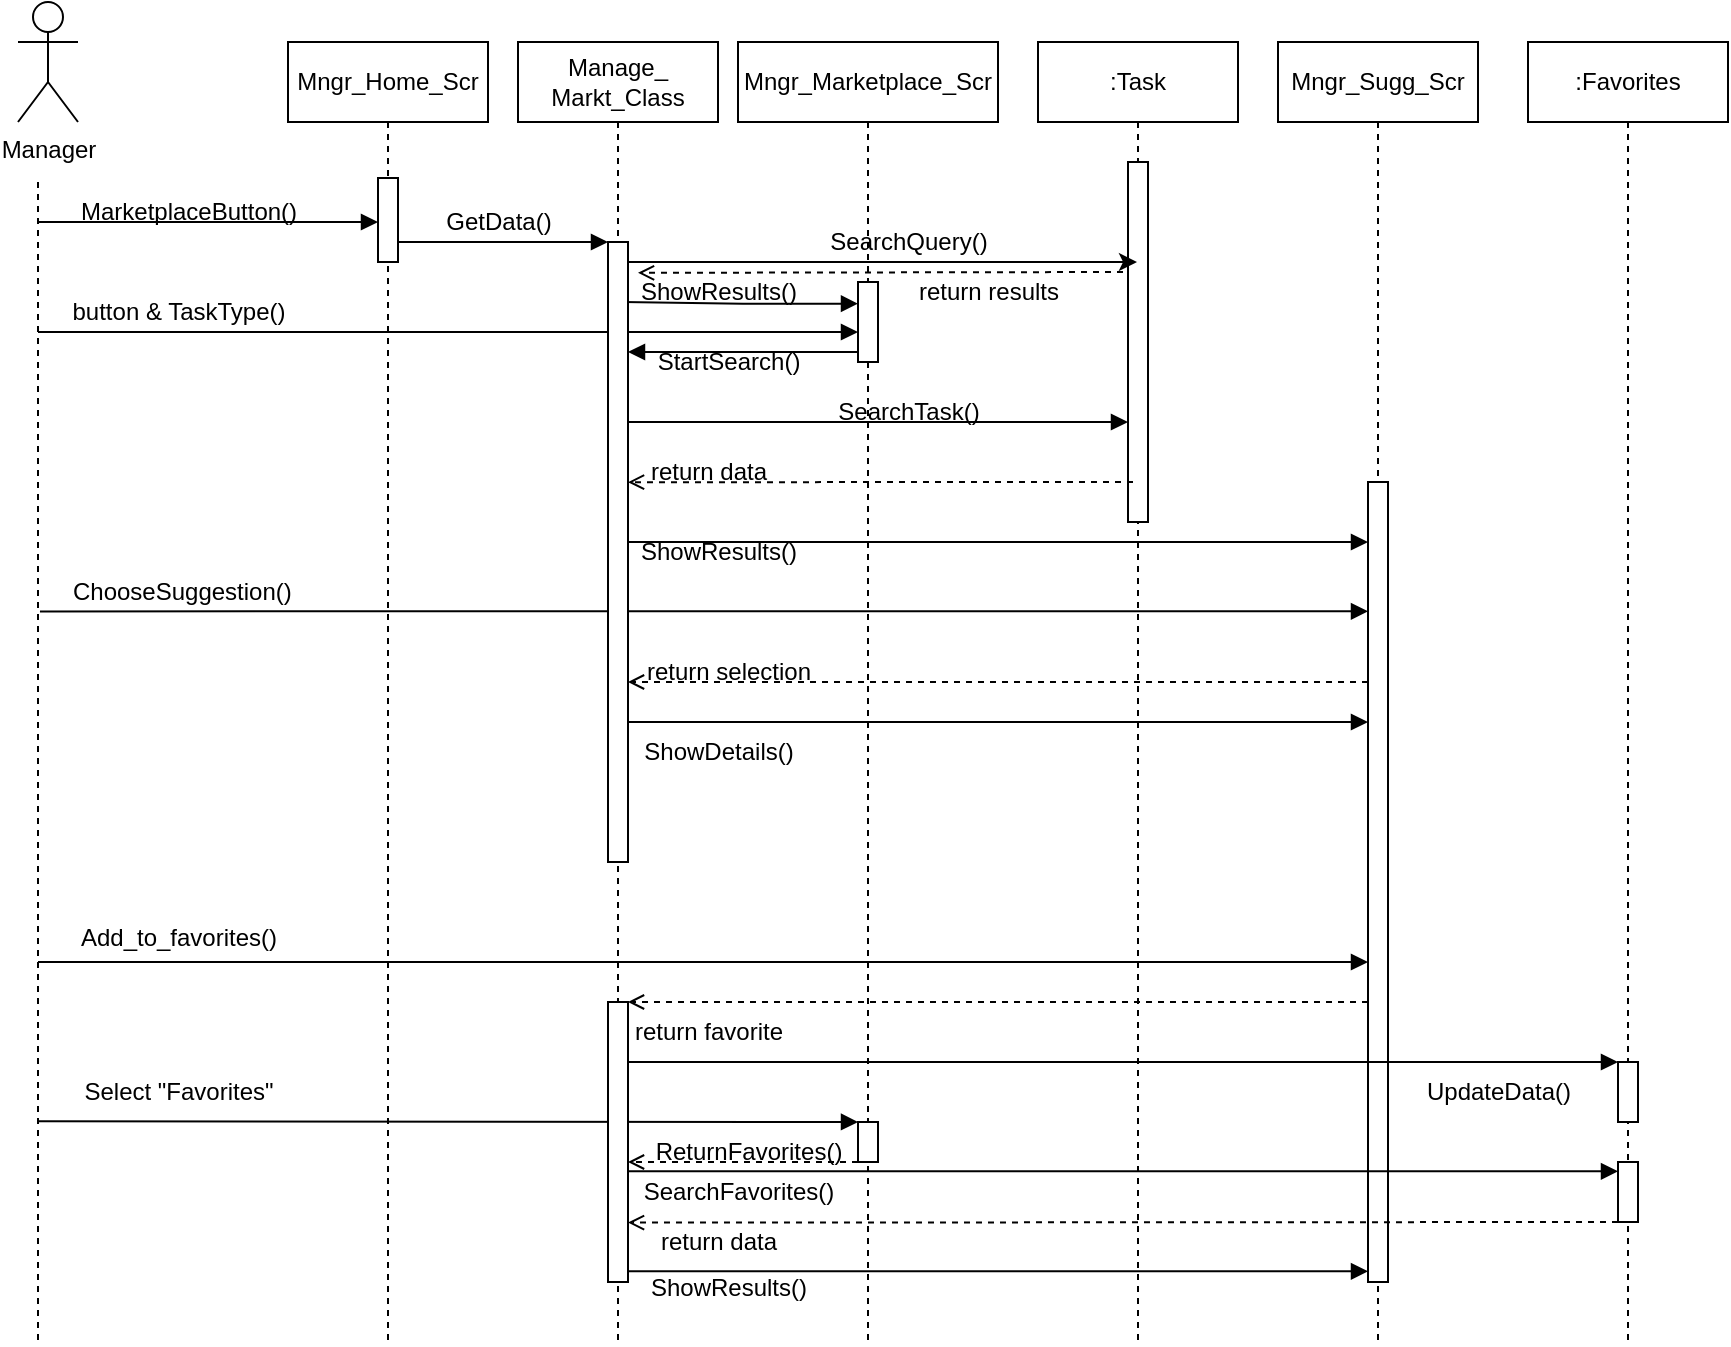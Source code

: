 <mxfile version="27.0.9">
  <diagram name="Page-1" id="2YBvvXClWsGukQMizWep">
    <mxGraphModel dx="701" dy="775" grid="1" gridSize="10" guides="1" tooltips="1" connect="1" arrows="1" fold="1" page="1" pageScale="1" pageWidth="850" pageHeight="1100" math="0" shadow="0">
      <root>
        <mxCell id="0" />
        <mxCell id="1" parent="0" />
        <mxCell id="aM9ryv3xv72pqoxQDRHE-1" value="Mngr_Home_Scr" style="shape=umlLifeline;perimeter=lifelinePerimeter;whiteSpace=wrap;html=1;container=0;dropTarget=0;collapsible=0;recursiveResize=0;outlineConnect=0;portConstraint=eastwest;newEdgeStyle={&quot;edgeStyle&quot;:&quot;elbowEdgeStyle&quot;,&quot;elbow&quot;:&quot;vertical&quot;,&quot;curved&quot;:0,&quot;rounded&quot;:0};" parent="1" vertex="1">
          <mxGeometry x="185" y="40" width="100" height="650" as="geometry" />
        </mxCell>
        <mxCell id="H98rCoK42WbpM3wih2S7-3" value="" style="html=1;points=[[0,0,0,0,0],[0,1,0,0,0],[1,0,0,0,0],[1,1,0,0,0]];perimeter=orthogonalPerimeter;outlineConnect=0;targetShapes=umlLifeline;portConstraint=eastwest;newEdgeStyle={&quot;curved&quot;:0,&quot;rounded&quot;:0};" parent="aM9ryv3xv72pqoxQDRHE-1" vertex="1">
          <mxGeometry x="45" y="68" width="10" height="42" as="geometry" />
        </mxCell>
        <mxCell id="aM9ryv3xv72pqoxQDRHE-5" value="Mngr_&lt;span style=&quot;background-color: transparent; color: light-dark(rgb(0, 0, 0), rgb(255, 255, 255));&quot;&gt;Marketplace_Scr&lt;/span&gt;" style="shape=umlLifeline;perimeter=lifelinePerimeter;whiteSpace=wrap;html=1;container=0;dropTarget=0;collapsible=0;recursiveResize=0;outlineConnect=0;portConstraint=eastwest;newEdgeStyle={&quot;edgeStyle&quot;:&quot;elbowEdgeStyle&quot;,&quot;elbow&quot;:&quot;vertical&quot;,&quot;curved&quot;:0,&quot;rounded&quot;:0};" parent="1" vertex="1">
          <mxGeometry x="410" y="40" width="130" height="650" as="geometry" />
        </mxCell>
        <mxCell id="XpciIUGIXHY3oaiCGFSE-14" value="" style="html=1;points=[[0,0,0,0,5],[0,1,0,0,-5],[1,0,0,0,5],[1,1,0,0,-5]];perimeter=orthogonalPerimeter;outlineConnect=0;targetShapes=umlLifeline;portConstraint=eastwest;newEdgeStyle={&quot;curved&quot;:0,&quot;rounded&quot;:0};" parent="aM9ryv3xv72pqoxQDRHE-5" vertex="1">
          <mxGeometry x="60" y="120" width="10" height="40" as="geometry" />
        </mxCell>
        <mxCell id="XpciIUGIXHY3oaiCGFSE-51" value="" style="html=1;points=[[0,0,0,0,5],[0,1,0,0,-5],[1,0,0,0,5],[1,1,0,0,-5]];perimeter=orthogonalPerimeter;outlineConnect=0;targetShapes=umlLifeline;portConstraint=eastwest;newEdgeStyle={&quot;curved&quot;:0,&quot;rounded&quot;:0};" parent="aM9ryv3xv72pqoxQDRHE-5" vertex="1">
          <mxGeometry x="60" y="540" width="10" height="20" as="geometry" />
        </mxCell>
        <mxCell id="XpciIUGIXHY3oaiCGFSE-1" value="Manager" style="shape=umlActor;verticalLabelPosition=bottom;verticalAlign=top;html=1;outlineConnect=0;" parent="1" vertex="1">
          <mxGeometry x="50" y="20" width="30" height="60" as="geometry" />
        </mxCell>
        <mxCell id="XpciIUGIXHY3oaiCGFSE-4" value="" style="endArrow=none;dashed=1;html=1;rounded=0;" parent="1" edge="1">
          <mxGeometry width="50" height="50" relative="1" as="geometry">
            <mxPoint x="60" y="110" as="sourcePoint" />
            <mxPoint x="60" y="690" as="targetPoint" />
          </mxGeometry>
        </mxCell>
        <mxCell id="XpciIUGIXHY3oaiCGFSE-5" value="Mngr_Sugg_Scr" style="shape=umlLifeline;perimeter=lifelinePerimeter;whiteSpace=wrap;html=1;container=0;dropTarget=0;collapsible=0;recursiveResize=0;outlineConnect=0;portConstraint=eastwest;newEdgeStyle={&quot;edgeStyle&quot;:&quot;elbowEdgeStyle&quot;,&quot;elbow&quot;:&quot;vertical&quot;,&quot;curved&quot;:0,&quot;rounded&quot;:0};" parent="1" vertex="1">
          <mxGeometry x="680" y="40" width="100" height="650" as="geometry" />
        </mxCell>
        <mxCell id="XpciIUGIXHY3oaiCGFSE-31" value="" style="html=1;points=[[0,0,0,0,5],[0,1,0,0,-5],[1,0,0,0,5],[1,1,0,0,-5]];perimeter=orthogonalPerimeter;outlineConnect=0;targetShapes=umlLifeline;portConstraint=eastwest;newEdgeStyle={&quot;curved&quot;:0,&quot;rounded&quot;:0};" parent="XpciIUGIXHY3oaiCGFSE-5" vertex="1">
          <mxGeometry x="45" y="220" width="10" height="400" as="geometry" />
        </mxCell>
        <mxCell id="XpciIUGIXHY3oaiCGFSE-7" value="" style="endArrow=block;html=1;rounded=0;endFill=1;" parent="1" target="H98rCoK42WbpM3wih2S7-3" edge="1">
          <mxGeometry width="50" height="50" relative="1" as="geometry">
            <mxPoint x="60" y="130" as="sourcePoint" />
            <mxPoint x="220" y="130" as="targetPoint" />
          </mxGeometry>
        </mxCell>
        <mxCell id="XpciIUGIXHY3oaiCGFSE-8" value="MarketplaceButton()" style="text;html=1;align=center;verticalAlign=middle;resizable=0;points=[];autosize=1;strokeColor=none;fillColor=none;" parent="1" vertex="1">
          <mxGeometry x="70" y="110" width="130" height="30" as="geometry" />
        </mxCell>
        <mxCell id="XpciIUGIXHY3oaiCGFSE-10" value="" style="endArrow=block;html=1;rounded=0;endFill=1;" parent="1" edge="1">
          <mxGeometry width="50" height="50" relative="1" as="geometry">
            <mxPoint x="60" y="185" as="sourcePoint" />
            <mxPoint x="470" y="185" as="targetPoint" />
          </mxGeometry>
        </mxCell>
        <mxCell id="XpciIUGIXHY3oaiCGFSE-11" value="button &amp;amp; TaskType()" style="text;html=1;align=center;verticalAlign=middle;resizable=0;points=[];autosize=1;strokeColor=none;fillColor=none;" parent="1" vertex="1">
          <mxGeometry x="65" y="160" width="130" height="30" as="geometry" />
        </mxCell>
        <mxCell id="XpciIUGIXHY3oaiCGFSE-12" value="" style="endArrow=block;html=1;rounded=0;exitX=0;exitY=1;exitDx=0;exitDy=-5;exitPerimeter=0;endFill=1;" parent="1" source="XpciIUGIXHY3oaiCGFSE-14" target="H98rCoK42WbpM3wih2S7-14" edge="1">
          <mxGeometry width="50" height="50" relative="1" as="geometry">
            <mxPoint x="70" y="198" as="sourcePoint" />
            <mxPoint x="340" y="200" as="targetPoint" />
          </mxGeometry>
        </mxCell>
        <mxCell id="XpciIUGIXHY3oaiCGFSE-13" value="StartSearch()" style="text;html=1;align=center;verticalAlign=middle;resizable=0;points=[];autosize=1;strokeColor=none;fillColor=none;" parent="1" vertex="1">
          <mxGeometry x="360" y="185" width="90" height="30" as="geometry" />
        </mxCell>
        <mxCell id="XpciIUGIXHY3oaiCGFSE-15" value=":Task" style="shape=umlLifeline;perimeter=lifelinePerimeter;whiteSpace=wrap;html=1;container=0;dropTarget=0;collapsible=0;recursiveResize=0;outlineConnect=0;portConstraint=eastwest;newEdgeStyle={&quot;edgeStyle&quot;:&quot;elbowEdgeStyle&quot;,&quot;elbow&quot;:&quot;vertical&quot;,&quot;curved&quot;:0,&quot;rounded&quot;:0};" parent="1" vertex="1">
          <mxGeometry x="560" y="40" width="100" height="650" as="geometry" />
        </mxCell>
        <mxCell id="XpciIUGIXHY3oaiCGFSE-22" value="" style="html=1;points=[[0,0,0,0,5],[0,1,0,0,-5],[1,0,0,0,5],[1,1,0,0,-5]];perimeter=orthogonalPerimeter;outlineConnect=0;targetShapes=umlLifeline;portConstraint=eastwest;newEdgeStyle={&quot;curved&quot;:0,&quot;rounded&quot;:0};" parent="XpciIUGIXHY3oaiCGFSE-15" vertex="1">
          <mxGeometry x="45" y="60" width="10" height="180" as="geometry" />
        </mxCell>
        <mxCell id="XpciIUGIXHY3oaiCGFSE-19" value="" style="endArrow=block;html=1;rounded=0;endFill=1;" parent="1" target="XpciIUGIXHY3oaiCGFSE-22" edge="1">
          <mxGeometry width="50" height="50" relative="1" as="geometry">
            <mxPoint x="350" y="230.0" as="sourcePoint" />
            <mxPoint x="600" y="230" as="targetPoint" />
            <Array as="points">
              <mxPoint x="490" y="230.0" />
            </Array>
          </mxGeometry>
        </mxCell>
        <mxCell id="XpciIUGIXHY3oaiCGFSE-20" value="SearchTask()" style="text;html=1;align=center;verticalAlign=middle;resizable=0;points=[];autosize=1;strokeColor=none;fillColor=none;" parent="1" vertex="1">
          <mxGeometry x="450" y="210" width="90" height="30" as="geometry" />
        </mxCell>
        <mxCell id="XpciIUGIXHY3oaiCGFSE-32" value="" style="endArrow=block;html=1;rounded=0;endFill=1;" parent="1" target="XpciIUGIXHY3oaiCGFSE-31" edge="1">
          <mxGeometry width="50" height="50" relative="1" as="geometry">
            <mxPoint x="355" y="290" as="sourcePoint" />
            <mxPoint x="720" y="290" as="targetPoint" />
          </mxGeometry>
        </mxCell>
        <mxCell id="XpciIUGIXHY3oaiCGFSE-33" value="ShowResults()" style="text;html=1;align=center;verticalAlign=middle;resizable=0;points=[];autosize=1;strokeColor=none;fillColor=none;" parent="1" vertex="1">
          <mxGeometry x="350" y="280" width="100" height="30" as="geometry" />
        </mxCell>
        <mxCell id="XpciIUGIXHY3oaiCGFSE-34" value="" style="endArrow=block;html=1;rounded=0;entryX=0.5;entryY=0.2;entryDx=0;entryDy=0;entryPerimeter=0;exitX=0.007;exitY=0.823;exitDx=0;exitDy=0;exitPerimeter=0;endFill=1;" parent="1" source="XpciIUGIXHY3oaiCGFSE-35" edge="1">
          <mxGeometry width="50" height="50" relative="1" as="geometry">
            <mxPoint x="65" y="324.66" as="sourcePoint" />
            <mxPoint x="725" y="324.66" as="targetPoint" />
          </mxGeometry>
        </mxCell>
        <mxCell id="XpciIUGIXHY3oaiCGFSE-35" value="&amp;nbsp;ChooseSuggestion()" style="text;html=1;align=center;verticalAlign=middle;resizable=0;points=[];autosize=1;strokeColor=none;fillColor=none;" parent="1" vertex="1">
          <mxGeometry x="60" y="300" width="140" height="30" as="geometry" />
        </mxCell>
        <mxCell id="XpciIUGIXHY3oaiCGFSE-38" value="return selection" style="text;html=1;align=center;verticalAlign=middle;resizable=0;points=[];autosize=1;strokeColor=none;fillColor=none;" parent="1" vertex="1">
          <mxGeometry x="350" y="340" width="110" height="30" as="geometry" />
        </mxCell>
        <mxCell id="XpciIUGIXHY3oaiCGFSE-45" value="" style="endArrow=block;html=1;rounded=0;endFill=1;" parent="1" target="XpciIUGIXHY3oaiCGFSE-31" edge="1">
          <mxGeometry width="50" height="50" relative="1" as="geometry">
            <mxPoint x="355" y="380" as="sourcePoint" />
            <mxPoint x="720" y="380" as="targetPoint" />
          </mxGeometry>
        </mxCell>
        <mxCell id="XpciIUGIXHY3oaiCGFSE-46" value="ShowDetails()" style="text;html=1;align=center;verticalAlign=middle;resizable=0;points=[];autosize=1;strokeColor=none;fillColor=none;" parent="1" vertex="1">
          <mxGeometry x="350" y="380" width="100" height="30" as="geometry" />
        </mxCell>
        <mxCell id="XpciIUGIXHY3oaiCGFSE-48" value="" style="endArrow=block;html=1;rounded=0;endFill=1;" parent="1" edge="1">
          <mxGeometry width="50" height="50" relative="1" as="geometry">
            <mxPoint x="60" y="579.66" as="sourcePoint" />
            <mxPoint x="470" y="580" as="targetPoint" />
          </mxGeometry>
        </mxCell>
        <mxCell id="XpciIUGIXHY3oaiCGFSE-49" value="Select &quot;Favorites&quot;" style="text;html=1;align=center;verticalAlign=middle;resizable=0;points=[];autosize=1;strokeColor=none;fillColor=none;" parent="1" vertex="1">
          <mxGeometry x="70" y="550" width="120" height="30" as="geometry" />
        </mxCell>
        <mxCell id="05Q-r2xgmYZ5tvKY-RCR-9" value="" style="endArrow=block;html=1;rounded=0;endFill=1;" parent="1" edge="1">
          <mxGeometry width="50" height="50" relative="1" as="geometry">
            <mxPoint x="350" y="604.66" as="sourcePoint" />
            <mxPoint x="850" y="604.66" as="targetPoint" />
          </mxGeometry>
        </mxCell>
        <mxCell id="05Q-r2xgmYZ5tvKY-RCR-10" value="SearchFavorites()" style="text;html=1;align=center;verticalAlign=middle;resizable=0;points=[];autosize=1;strokeColor=none;fillColor=none;" parent="1" vertex="1">
          <mxGeometry x="350" y="600" width="120" height="30" as="geometry" />
        </mxCell>
        <mxCell id="05Q-r2xgmYZ5tvKY-RCR-11" value="" style="endArrow=block;html=1;rounded=0;endFill=1;" parent="1" edge="1">
          <mxGeometry width="50" height="50" relative="1" as="geometry">
            <mxPoint x="355" y="654.66" as="sourcePoint" />
            <mxPoint x="725" y="654.66" as="targetPoint" />
          </mxGeometry>
        </mxCell>
        <mxCell id="05Q-r2xgmYZ5tvKY-RCR-12" value="ShowResults()" style="text;html=1;align=center;verticalAlign=middle;resizable=0;points=[];autosize=1;strokeColor=none;fillColor=none;" parent="1" vertex="1">
          <mxGeometry x="355" y="648" width="100" height="30" as="geometry" />
        </mxCell>
        <mxCell id="05Q-r2xgmYZ5tvKY-RCR-14" value="" style="endArrow=block;html=1;rounded=0;entryX=0;entryY=0;entryDx=0;entryDy=5;entryPerimeter=0;endFill=1;" parent="1" edge="1">
          <mxGeometry width="50" height="50" relative="1" as="geometry">
            <mxPoint x="60" y="500" as="sourcePoint" />
            <mxPoint x="725" y="500" as="targetPoint" />
          </mxGeometry>
        </mxCell>
        <mxCell id="05Q-r2xgmYZ5tvKY-RCR-15" value="Add_to_favorites()" style="text;html=1;align=center;verticalAlign=middle;resizable=0;points=[];autosize=1;strokeColor=none;fillColor=none;" parent="1" vertex="1">
          <mxGeometry x="70" y="473" width="120" height="30" as="geometry" />
        </mxCell>
        <mxCell id="LLMZJ4zUkhjg3R11XARm-3" value="" style="endArrow=block;html=1;rounded=0;endFill=1;" parent="1" target="q2buyoBu1xX73KLUiP7z-3" edge="1">
          <mxGeometry width="50" height="50" relative="1" as="geometry">
            <mxPoint x="355" y="550" as="sourcePoint" />
            <mxPoint x="840" y="550" as="targetPoint" />
          </mxGeometry>
        </mxCell>
        <mxCell id="LLMZJ4zUkhjg3R11XARm-4" value="UpdateData()" style="text;html=1;align=center;verticalAlign=middle;resizable=0;points=[];autosize=1;strokeColor=none;fillColor=none;" parent="1" vertex="1">
          <mxGeometry x="740" y="550" width="100" height="30" as="geometry" />
        </mxCell>
        <mxCell id="H98rCoK42WbpM3wih2S7-1" value="" style="endArrow=block;html=1;rounded=0;entryX=0;entryY=0;entryDx=0;entryDy=0;entryPerimeter=0;endFill=1;" parent="1" source="H98rCoK42WbpM3wih2S7-3" target="H98rCoK42WbpM3wih2S7-14" edge="1">
          <mxGeometry width="50" height="50" relative="1" as="geometry">
            <mxPoint x="237.5" y="145" as="sourcePoint" />
            <mxPoint x="342.5" y="145" as="targetPoint" />
            <Array as="points">
              <mxPoint x="308" y="140" />
            </Array>
          </mxGeometry>
        </mxCell>
        <mxCell id="H98rCoK42WbpM3wih2S7-2" value="GetData()" style="text;html=1;align=center;verticalAlign=middle;resizable=0;points=[];autosize=1;strokeColor=none;fillColor=none;" parent="1" vertex="1">
          <mxGeometry x="250" y="115" width="80" height="30" as="geometry" />
        </mxCell>
        <mxCell id="H98rCoK42WbpM3wih2S7-8" value="" style="endArrow=open;html=1;rounded=0;dashed=1;endFill=0;" parent="1" edge="1">
          <mxGeometry width="50" height="50" relative="1" as="geometry">
            <mxPoint x="602.5" y="155" as="sourcePoint" />
            <mxPoint x="360" y="155.41" as="targetPoint" />
          </mxGeometry>
        </mxCell>
        <mxCell id="H98rCoK42WbpM3wih2S7-9" value="return results" style="text;html=1;align=center;verticalAlign=middle;resizable=0;points=[];autosize=1;strokeColor=none;fillColor=none;" parent="1" vertex="1">
          <mxGeometry x="490" y="150" width="90" height="30" as="geometry" />
        </mxCell>
        <mxCell id="H98rCoK42WbpM3wih2S7-10" value="" style="endArrow=block;html=1;rounded=0;endFill=1;" parent="1" target="XpciIUGIXHY3oaiCGFSE-14" edge="1">
          <mxGeometry width="50" height="50" relative="1" as="geometry">
            <mxPoint x="352.5" y="170" as="sourcePoint" />
            <mxPoint x="467.5" y="171" as="targetPoint" />
            <Array as="points">
              <mxPoint x="412.5" y="170.83" />
            </Array>
          </mxGeometry>
        </mxCell>
        <mxCell id="H98rCoK42WbpM3wih2S7-11" value="ShowResults()" style="text;html=1;align=center;verticalAlign=middle;resizable=0;points=[];autosize=1;strokeColor=none;fillColor=none;" parent="1" vertex="1">
          <mxGeometry x="350" y="150" width="100" height="30" as="geometry" />
        </mxCell>
        <mxCell id="H98rCoK42WbpM3wih2S7-13" value="Manage_&lt;br&gt;&lt;span style=&quot;background-color: transparent; color: light-dark(rgb(0, 0, 0), rgb(255, 255, 255));&quot;&gt;Markt_Class&lt;/span&gt;" style="shape=umlLifeline;perimeter=lifelinePerimeter;whiteSpace=wrap;html=1;container=0;dropTarget=0;collapsible=0;recursiveResize=0;outlineConnect=0;portConstraint=eastwest;newEdgeStyle={&quot;edgeStyle&quot;:&quot;elbowEdgeStyle&quot;,&quot;elbow&quot;:&quot;vertical&quot;,&quot;curved&quot;:0,&quot;rounded&quot;:0};" parent="1" vertex="1">
          <mxGeometry x="300" y="40" width="100" height="650" as="geometry" />
        </mxCell>
        <mxCell id="H98rCoK42WbpM3wih2S7-14" value="" style="html=1;points=[[0,0,0,0,0],[0,1,0,0,-5],[1,0,0,0,0],[1,1,0,0,-5]];perimeter=orthogonalPerimeter;outlineConnect=0;targetShapes=umlLifeline;portConstraint=eastwest;newEdgeStyle={&quot;curved&quot;:0,&quot;rounded&quot;:0};" parent="H98rCoK42WbpM3wih2S7-13" vertex="1">
          <mxGeometry x="45" y="100" width="10" height="310" as="geometry" />
        </mxCell>
        <mxCell id="H98rCoK42WbpM3wih2S7-15" value="" style="html=1;points=[[0,0,0,0,5],[0,1,0,0,-5],[1,0,0,0,5],[1,1,0,0,-5]];perimeter=orthogonalPerimeter;outlineConnect=0;targetShapes=umlLifeline;portConstraint=eastwest;newEdgeStyle={&quot;curved&quot;:0,&quot;rounded&quot;:0};" parent="H98rCoK42WbpM3wih2S7-13" vertex="1">
          <mxGeometry x="45" y="480" width="10" height="140" as="geometry" />
        </mxCell>
        <mxCell id="H98rCoK42WbpM3wih2S7-16" value="" style="endArrow=open;html=1;rounded=0;dashed=1;endFill=0;exitX=0.5;exitY=0.114;exitDx=0;exitDy=0;exitPerimeter=0;" parent="1" edge="1">
          <mxGeometry width="50" height="50" relative="1" as="geometry">
            <mxPoint x="607.5" y="260.0" as="sourcePoint" />
            <mxPoint x="355" y="260.1" as="targetPoint" />
          </mxGeometry>
        </mxCell>
        <mxCell id="H98rCoK42WbpM3wih2S7-17" value="return data" style="text;html=1;align=center;verticalAlign=middle;resizable=0;points=[];autosize=1;strokeColor=none;fillColor=none;" parent="1" vertex="1">
          <mxGeometry x="355" y="240" width="80" height="30" as="geometry" />
        </mxCell>
        <mxCell id="H98rCoK42WbpM3wih2S7-18" value="" style="endArrow=open;html=1;rounded=0;dashed=1;endFill=0;" parent="1" target="H98rCoK42WbpM3wih2S7-14" edge="1">
          <mxGeometry width="50" height="50" relative="1" as="geometry">
            <mxPoint x="725" y="360" as="sourcePoint" />
            <mxPoint x="65" y="360" as="targetPoint" />
          </mxGeometry>
        </mxCell>
        <mxCell id="H98rCoK42WbpM3wih2S7-20" value="" style="endArrow=open;html=1;rounded=0;dashed=1;endFill=0;" parent="1" edge="1">
          <mxGeometry width="50" height="50" relative="1" as="geometry">
            <mxPoint x="850" y="630" as="sourcePoint" />
            <mxPoint x="355" y="630.31" as="targetPoint" />
          </mxGeometry>
        </mxCell>
        <mxCell id="H98rCoK42WbpM3wih2S7-21" value="return data" style="text;html=1;align=center;verticalAlign=middle;resizable=0;points=[];autosize=1;strokeColor=none;fillColor=none;" parent="1" vertex="1">
          <mxGeometry x="360" y="625" width="80" height="30" as="geometry" />
        </mxCell>
        <mxCell id="H98rCoK42WbpM3wih2S7-22" value="" style="endArrow=open;html=1;rounded=0;dashed=1;endFill=0;" parent="1" target="H98rCoK42WbpM3wih2S7-15" edge="1">
          <mxGeometry width="50" height="50" relative="1" as="geometry">
            <mxPoint x="725" y="520" as="sourcePoint" />
            <mxPoint x="360" y="520" as="targetPoint" />
          </mxGeometry>
        </mxCell>
        <mxCell id="H98rCoK42WbpM3wih2S7-23" value="return favorite" style="text;html=1;align=center;verticalAlign=middle;resizable=0;points=[];autosize=1;strokeColor=none;fillColor=none;" parent="1" vertex="1">
          <mxGeometry x="345" y="520" width="100" height="30" as="geometry" />
        </mxCell>
        <mxCell id="34CBw4b4ZdrORiOZopte-6" value="" style="endArrow=classic;html=1;rounded=0;" parent="1" target="XpciIUGIXHY3oaiCGFSE-15" edge="1">
          <mxGeometry width="50" height="50" relative="1" as="geometry">
            <mxPoint x="355" y="150" as="sourcePoint" />
            <mxPoint x="515" y="150" as="targetPoint" />
          </mxGeometry>
        </mxCell>
        <mxCell id="34CBw4b4ZdrORiOZopte-7" value="SearchQuery()" style="text;html=1;align=center;verticalAlign=middle;resizable=0;points=[];autosize=1;strokeColor=none;fillColor=none;" parent="1" vertex="1">
          <mxGeometry x="445" y="125" width="100" height="30" as="geometry" />
        </mxCell>
        <mxCell id="q2buyoBu1xX73KLUiP7z-1" value=":Favorites" style="shape=umlLifeline;perimeter=lifelinePerimeter;whiteSpace=wrap;html=1;container=0;dropTarget=0;collapsible=0;recursiveResize=0;outlineConnect=0;portConstraint=eastwest;newEdgeStyle={&quot;edgeStyle&quot;:&quot;elbowEdgeStyle&quot;,&quot;elbow&quot;:&quot;vertical&quot;,&quot;curved&quot;:0,&quot;rounded&quot;:0};" parent="1" vertex="1">
          <mxGeometry x="805" y="40" width="100" height="650" as="geometry" />
        </mxCell>
        <mxCell id="q2buyoBu1xX73KLUiP7z-3" value="" style="html=1;points=[[0,0,0,0,5],[0,1,0,0,-5],[1,0,0,0,5],[1,1,0,0,-5]];perimeter=orthogonalPerimeter;outlineConnect=0;targetShapes=umlLifeline;portConstraint=eastwest;newEdgeStyle={&quot;curved&quot;:0,&quot;rounded&quot;:0};" parent="q2buyoBu1xX73KLUiP7z-1" vertex="1">
          <mxGeometry x="45" y="510" width="10" height="30" as="geometry" />
        </mxCell>
        <mxCell id="q2buyoBu1xX73KLUiP7z-4" value="" style="html=1;points=[[0,0,0,0,5],[0,1,0,0,-5],[1,0,0,0,5],[1,1,0,0,-5]];perimeter=orthogonalPerimeter;outlineConnect=0;targetShapes=umlLifeline;portConstraint=eastwest;newEdgeStyle={&quot;curved&quot;:0,&quot;rounded&quot;:0};" parent="q2buyoBu1xX73KLUiP7z-1" vertex="1">
          <mxGeometry x="45" y="560" width="10" height="30" as="geometry" />
        </mxCell>
        <mxCell id="gPNWkS_njnOnVbvOl7r_-1" value="" style="endArrow=open;html=1;rounded=0;exitX=0;exitY=0;exitDx=0;exitDy=5;exitPerimeter=0;endFill=0;dashed=1;" parent="1" edge="1">
          <mxGeometry width="50" height="50" relative="1" as="geometry">
            <mxPoint x="470" y="600" as="sourcePoint" />
            <mxPoint x="355" y="600" as="targetPoint" />
          </mxGeometry>
        </mxCell>
        <mxCell id="gPNWkS_njnOnVbvOl7r_-2" value="ReturnFavorites()" style="text;html=1;align=center;verticalAlign=middle;resizable=0;points=[];autosize=1;strokeColor=none;fillColor=none;" parent="1" vertex="1">
          <mxGeometry x="355" y="580" width="120" height="30" as="geometry" />
        </mxCell>
      </root>
    </mxGraphModel>
  </diagram>
</mxfile>
